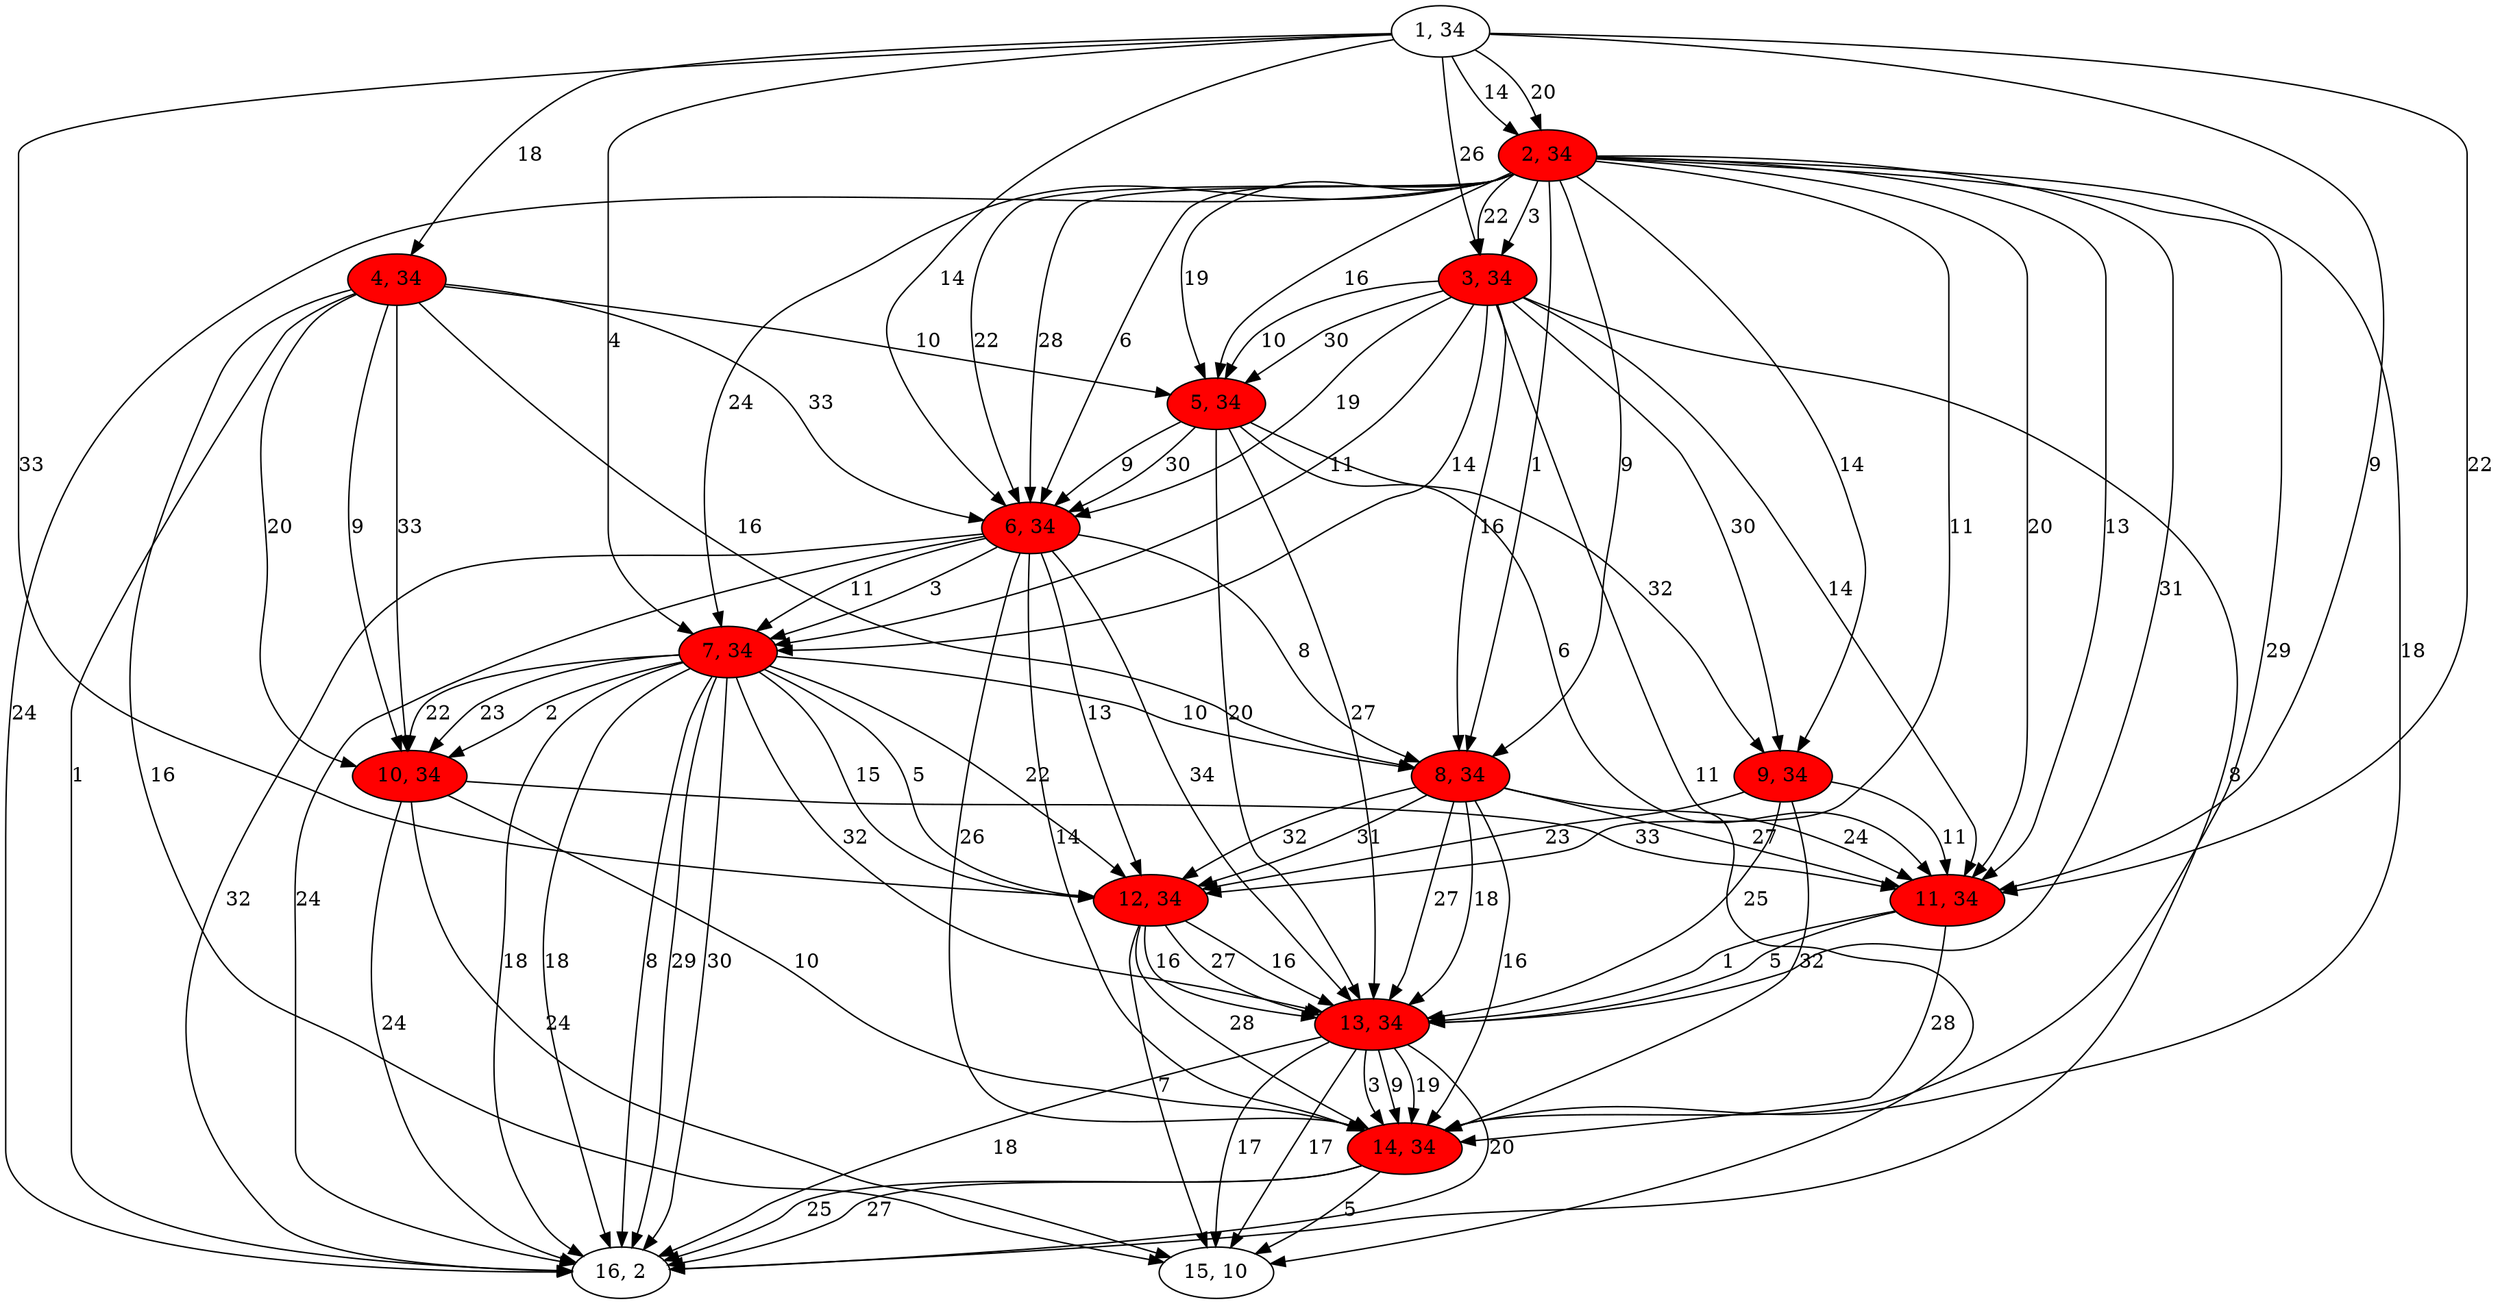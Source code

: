 digraph G{
1[label="1, 34"]
2[label="2, 34"]
3[label="3, 34"]
4[label="4, 34"]
5[label="5, 34"]
6[label="6, 34"]
7[label="7, 34"]
8[label="8, 34"]
9[label="9, 34"]
10[label="10, 34"]
11[label="11, 34"]
12[label="12, 34"]
13[label="13, 34"]
14[label="14, 34"]
15[label="15, 10"]
16[label="16, 2"]
1->3[label="26"]
1->2[label="20"]
1->7[label="4"]
1->6[label="14"]
1->11[label="9"]
1->11[label="22"]
1->12[label="33"]
1->4[label="18"]
1->2[label="14"]
2[style = filled,fillcolor=red]
2->6[label="22"]
2->13[label="31"]
2->7[label="24"]
2->8[label="1"]
2->6[label="28"]
2->14[label="29"]
2->5[label="19"]
2->5[label="16"]
2->8[label="9"]
2->6[label="6"]
2->11[label="20"]
2->11[label="13"]
2->12[label="11"]
2->16[label="24"]
2->3[label="3"]
2->14[label="18"]
2->9[label="14"]
2->3[label="22"]
3[style = filled,fillcolor=red]
3->7[label="14"]
3->11[label="14"]
3->7[label="11"]
3->5[label="30"]
3->15[label="11"]
3->16[label="8"]
3->9[label="30"]
3->6[label="19"]
3->8[label="16"]
3->5[label="10"]
4[style = filled,fillcolor=red]
4->8[label="16"]
4->10[label="33"]
4->5[label="10"]
4->6[label="33"]
4->16[label="1"]
4->15[label="16"]
4->10[label="20"]
4->10[label="9"]
5[style = filled,fillcolor=red]
5->11[label="6"]
5->13[label="27"]
5->9[label="32"]
5->13[label="20"]
5->6[label="30"]
5->6[label="9"]
6[style = filled,fillcolor=red]
6->16[label="32"]
6->12[label="13"]
6->13[label="34"]
6->7[label="3"]
6->16[label="24"]
6->8[label="8"]
6->14[label="26"]
6->14[label="14"]
6->7[label="11"]
7[style = filled,fillcolor=red]
7->16[label="29"]
7->12[label="15"]
7->16[label="30"]
7->16[label="18"]
7->12[label="5"]
7->16[label="18"]
7->12[label="22"]
7->16[label="8"]
7->10[label="2"]
7->10[label="22"]
7->13[label="32"]
7->10[label="23"]
7->8[label="10"]
8[style = filled,fillcolor=red]
8->14[label="16"]
8->12[label="32"]
8->11[label="27"]
8->13[label="18"]
8->13[label="27"]
8->12[label="31"]
8->11[label="24"]
9[style = filled,fillcolor=red]
9->14[label="32"]
9->11[label="11"]
9->13[label="25"]
9->12[label="23"]
10[style = filled,fillcolor=red]
10->11[label="33"]
10->14[label="10"]
10->16[label="24"]
10->15[label="24"]
11[style = filled,fillcolor=red]
11->13[label="1"]
11->14[label="28"]
11->13[label="5"]
12[style = filled,fillcolor=red]
12->13[label="27"]
12->13[label="16"]
12->15[label="7"]
12->14[label="28"]
12->13[label="16"]
13[style = filled,fillcolor=red]
13->14[label="9"]
13->16[label="20"]
13->14[label="19"]
13->16[label="18"]
13->14[label="3"]
13->15[label="17"]
13->15[label="17"]
14[style = filled,fillcolor=red]
14->16[label="25"]
14->15[label="5"]
14->16[label="27"]
}
